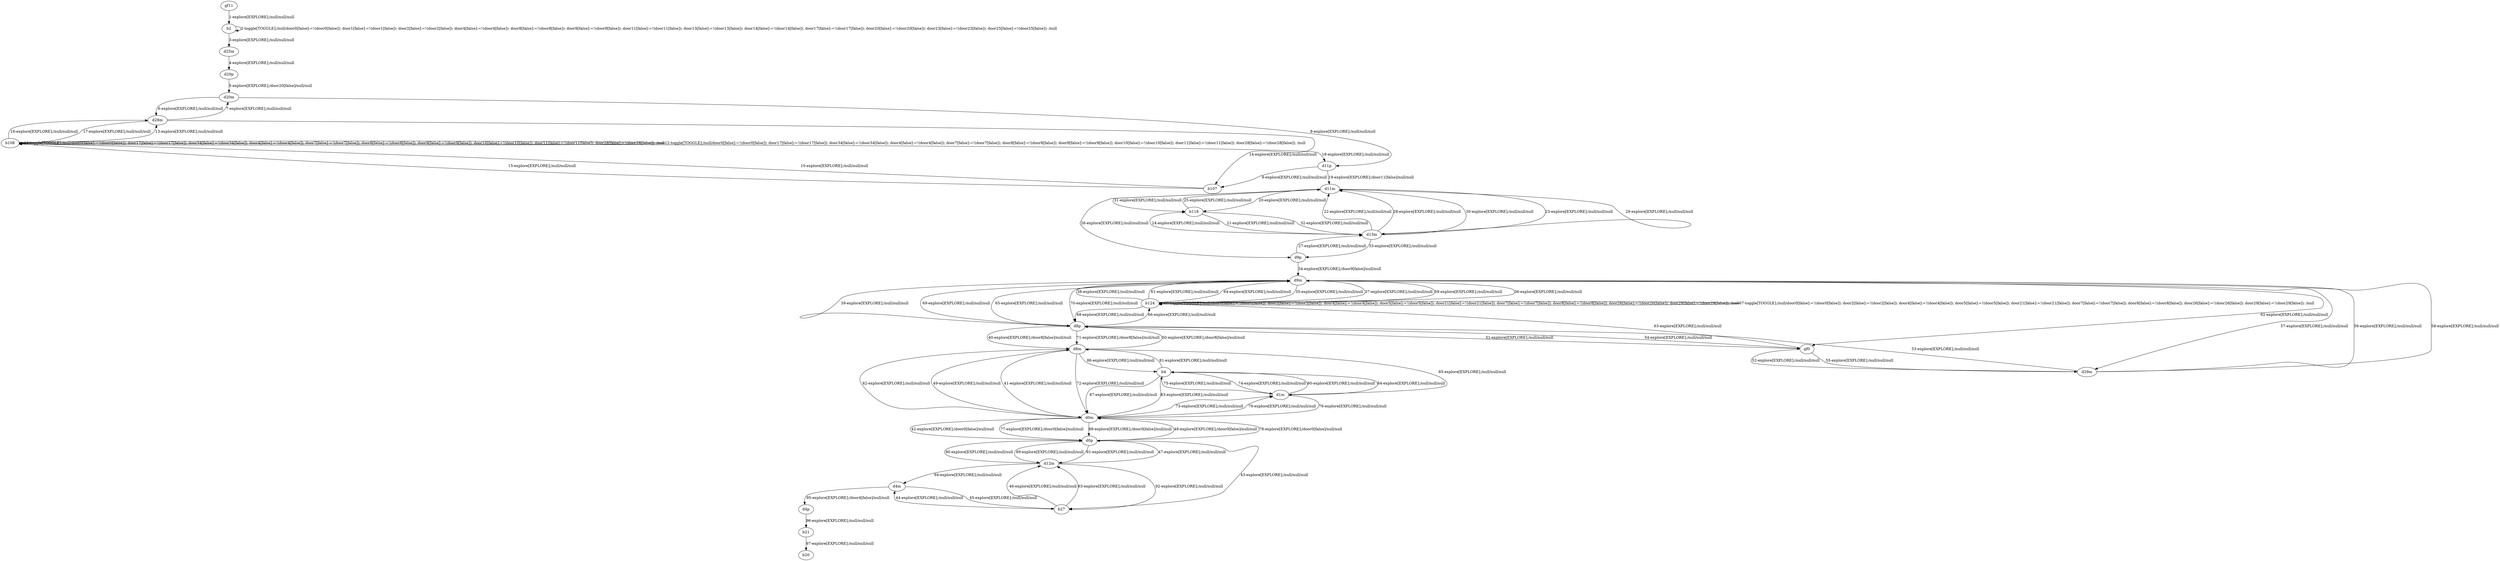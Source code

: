 # Total number of goals covered by this test: 1
# b21 --> b20

digraph g {
"gf11" -> "b2" [label = "1-explore[EXPLORE];/null/null/null"];
"b2" -> "b2" [label = "2-toggle[TOGGLE];/null/door0[false]:=!(door0[false]); door1[false]:=!(door1[false]); door2[false]:=!(door2[false]); door4[false]:=!(door4[false]); door8[false]:=!(door8[false]); door9[false]:=!(door9[false]); door11[false]:=!(door11[false]); door13[false]:=!(door13[false]); door14[false]:=!(door14[false]); door17[false]:=!(door17[false]); door20[false]:=!(door20[false]); door23[false]:=!(door23[false]); door25[false]:=!(door25[false]); /null"];
"b2" -> "d25m" [label = "3-explore[EXPLORE];/null/null/null"];
"d25m" -> "d20p" [label = "4-explore[EXPLORE];/null/null/null"];
"d20p" -> "d20m" [label = "5-explore[EXPLORE];/door20[false]/null/null"];
"d20m" -> "d28m" [label = "6-explore[EXPLORE];/null/null/null"];
"d28m" -> "d20m" [label = "7-explore[EXPLORE];/null/null/null"];
"d20m" -> "d11p" [label = "8-explore[EXPLORE];/null/null/null"];
"d11p" -> "b107" [label = "9-explore[EXPLORE];/null/null/null"];
"b107" -> "b108" [label = "10-explore[EXPLORE];/null/null/null"];
"b108" -> "b108" [label = "11-toggle[TOGGLE];/null/door0[false]:=!(door0[false]); door17[false]:=!(door17[false]); door34[false]:=!(door34[false]); door4[false]:=!(door4[false]); door7[false]:=!(door7[false]); door8[false]:=!(door8[false]); door9[false]:=!(door9[false]); door10[false]:=!(door10[false]); door11[false]:=!(door11[false]); door28[false]:=!(door28[false]); /null"];
"b108" -> "b108" [label = "12-toggle[TOGGLE];/null/door0[false]:=!(door0[false]); door17[false]:=!(door17[false]); door34[false]:=!(door34[false]); door4[false]:=!(door4[false]); door7[false]:=!(door7[false]); door8[false]:=!(door8[false]); door9[false]:=!(door9[false]); door10[false]:=!(door10[false]); door11[false]:=!(door11[false]); door28[false]:=!(door28[false]); /null"];
"b108" -> "d28m" [label = "13-explore[EXPLORE];/null/null/null"];
"d28m" -> "b107" [label = "14-explore[EXPLORE];/null/null/null"];
"b107" -> "b108" [label = "15-explore[EXPLORE];/null/null/null"];
"b108" -> "d28m" [label = "16-explore[EXPLORE];/null/null/null"];
"d28m" -> "b108" [label = "17-explore[EXPLORE];/null/null/null"];
"b108" -> "d11p" [label = "18-explore[EXPLORE];/null/null/null"];
"d11p" -> "d11m" [label = "19-explore[EXPLORE];/door11[false]/null/null"];
"d11m" -> "b118" [label = "20-explore[EXPLORE];/null/null/null"];
"b118" -> "d13m" [label = "21-explore[EXPLORE];/null/null/null"];
"d13m" -> "d11m" [label = "22-explore[EXPLORE];/null/null/null"];
"d11m" -> "d13m" [label = "23-explore[EXPLORE];/null/null/null"];
"d13m" -> "b118" [label = "24-explore[EXPLORE];/null/null/null"];
"b118" -> "d11m" [label = "25-explore[EXPLORE];/null/null/null"];
"d11m" -> "d9p" [label = "26-explore[EXPLORE];/null/null/null"];
"d9p" -> "d13m" [label = "27-explore[EXPLORE];/null/null/null"];
"d13m" -> "d11m" [label = "28-explore[EXPLORE];/null/null/null"];
"d11m" -> "d13m" [label = "29-explore[EXPLORE];/null/null/null"];
"d13m" -> "d11m" [label = "30-explore[EXPLORE];/null/null/null"];
"d11m" -> "b118" [label = "31-explore[EXPLORE];/null/null/null"];
"b118" -> "d13m" [label = "32-explore[EXPLORE];/null/null/null"];
"d13m" -> "d9p" [label = "33-explore[EXPLORE];/null/null/null"];
"d9p" -> "d9m" [label = "34-explore[EXPLORE];/door9[false]/null/null"];
"d9m" -> "b124" [label = "35-explore[EXPLORE];/null/null/null"];
"b124" -> "d9m" [label = "36-explore[EXPLORE];/null/null/null"];
"d9m" -> "b124" [label = "37-explore[EXPLORE];/null/null/null"];
"b124" -> "d9m" [label = "38-explore[EXPLORE];/null/null/null"];
"d9m" -> "d8p" [label = "39-explore[EXPLORE];/null/null/null"];
"d8p" -> "d8m" [label = "40-explore[EXPLORE];/door8[false]/null/null"];
"d8m" -> "d0m" [label = "41-explore[EXPLORE];/null/null/null"];
"d0m" -> "d0p" [label = "42-explore[EXPLORE];/door0[false]/null/null"];
"d0p" -> "b27" [label = "43-explore[EXPLORE];/null/null/null"];
"b27" -> "d4m" [label = "44-explore[EXPLORE];/null/null/null"];
"d4m" -> "b27" [label = "45-explore[EXPLORE];/null/null/null"];
"b27" -> "d12m" [label = "46-explore[EXPLORE];/null/null/null"];
"d12m" -> "d0p" [label = "47-explore[EXPLORE];/null/null/null"];
"d0p" -> "d0m" [label = "48-explore[EXPLORE];/door0[false]/null/null"];
"d0m" -> "d8m" [label = "49-explore[EXPLORE];/null/null/null"];
"d8m" -> "d8p" [label = "50-explore[EXPLORE];/door8[false]/null/null"];
"d8p" -> "gf0" [label = "51-explore[EXPLORE];/null/null/null"];
"gf0" -> "d29m" [label = "52-explore[EXPLORE];/null/null/null"];
"d29m" -> "d8p" [label = "53-explore[EXPLORE];/null/null/null"];
"d8p" -> "gf0" [label = "54-explore[EXPLORE];/null/null/null"];
"gf0" -> "d29m" [label = "55-explore[EXPLORE];/null/null/null"];
"d29m" -> "d9m" [label = "56-explore[EXPLORE];/null/null/null"];
"d9m" -> "d29m" [label = "57-explore[EXPLORE];/null/null/null"];
"d29m" -> "d9m" [label = "58-explore[EXPLORE];/null/null/null"];
"d9m" -> "b124" [label = "59-explore[EXPLORE];/null/null/null"];
"b124" -> "b124" [label = "60-toggle[TOGGLE];/null/door0[false]:=!(door0[false]); door2[false]:=!(door2[false]); door4[false]:=!(door4[false]); door5[false]:=!(door5[false]); door21[false]:=!(door21[false]); door7[false]:=!(door7[false]); door8[false]:=!(door8[false]); door26[false]:=!(door26[false]); door29[false]:=!(door29[false]); /null"];
"b124" -> "d9m" [label = "61-explore[EXPLORE];/null/null/null"];
"d9m" -> "gf0" [label = "62-explore[EXPLORE];/null/null/null"];
"gf0" -> "b124" [label = "63-explore[EXPLORE];/null/null/null"];
"b124" -> "d9m" [label = "64-explore[EXPLORE];/null/null/null"];
"d9m" -> "d8p" [label = "65-explore[EXPLORE];/null/null/null"];
"d8p" -> "b124" [label = "66-explore[EXPLORE];/null/null/null"];
"b124" -> "b124" [label = "67-toggle[TOGGLE];/null/door0[false]:=!(door0[false]); door2[false]:=!(door2[false]); door4[false]:=!(door4[false]); door5[false]:=!(door5[false]); door21[false]:=!(door21[false]); door7[false]:=!(door7[false]); door8[false]:=!(door8[false]); door26[false]:=!(door26[false]); door29[false]:=!(door29[false]); /null"];
"b124" -> "d8p" [label = "68-explore[EXPLORE];/null/null/null"];
"d8p" -> "d9m" [label = "69-explore[EXPLORE];/null/null/null"];
"d9m" -> "d8p" [label = "70-explore[EXPLORE];/null/null/null"];
"d8p" -> "d8m" [label = "71-explore[EXPLORE];/door8[false]/null/null"];
"d8m" -> "d0m" [label = "72-explore[EXPLORE];/null/null/null"];
"d0m" -> "d1m" [label = "73-explore[EXPLORE];/null/null/null"];
"d1m" -> "b4" [label = "74-explore[EXPLORE];/null/null/null"];
"b4" -> "d1m" [label = "75-explore[EXPLORE];/null/null/null"];
"d1m" -> "d0m" [label = "76-explore[EXPLORE];/null/null/null"];
"d0m" -> "d0p" [label = "77-explore[EXPLORE];/door0[false]/null/null"];
"d0p" -> "d0m" [label = "78-explore[EXPLORE];/door0[false]/null/null"];
"d0m" -> "d1m" [label = "79-explore[EXPLORE];/null/null/null"];
"d1m" -> "b4" [label = "80-explore[EXPLORE];/null/null/null"];
"b4" -> "d8m" [label = "81-explore[EXPLORE];/null/null/null"];
"d8m" -> "d0m" [label = "82-explore[EXPLORE];/null/null/null"];
"d0m" -> "b4" [label = "83-explore[EXPLORE];/null/null/null"];
"b4" -> "d1m" [label = "84-explore[EXPLORE];/null/null/null"];
"d1m" -> "d8m" [label = "85-explore[EXPLORE];/null/null/null"];
"d8m" -> "b4" [label = "86-explore[EXPLORE];/null/null/null"];
"b4" -> "d0m" [label = "87-explore[EXPLORE];/null/null/null"];
"d0m" -> "d0p" [label = "88-explore[EXPLORE];/door0[false]/null/null"];
"d0p" -> "d12m" [label = "89-explore[EXPLORE];/null/null/null"];
"d12m" -> "d0p" [label = "90-explore[EXPLORE];/null/null/null"];
"d0p" -> "d12m" [label = "91-explore[EXPLORE];/null/null/null"];
"d12m" -> "b27" [label = "92-explore[EXPLORE];/null/null/null"];
"b27" -> "d12m" [label = "93-explore[EXPLORE];/null/null/null"];
"d12m" -> "d4m" [label = "94-explore[EXPLORE];/null/null/null"];
"d4m" -> "d4p" [label = "95-explore[EXPLORE];/door4[false]/null/null"];
"d4p" -> "b21" [label = "96-explore[EXPLORE];/null/null/null"];
"b21" -> "b20" [label = "97-explore[EXPLORE];/null/null/null"];
}